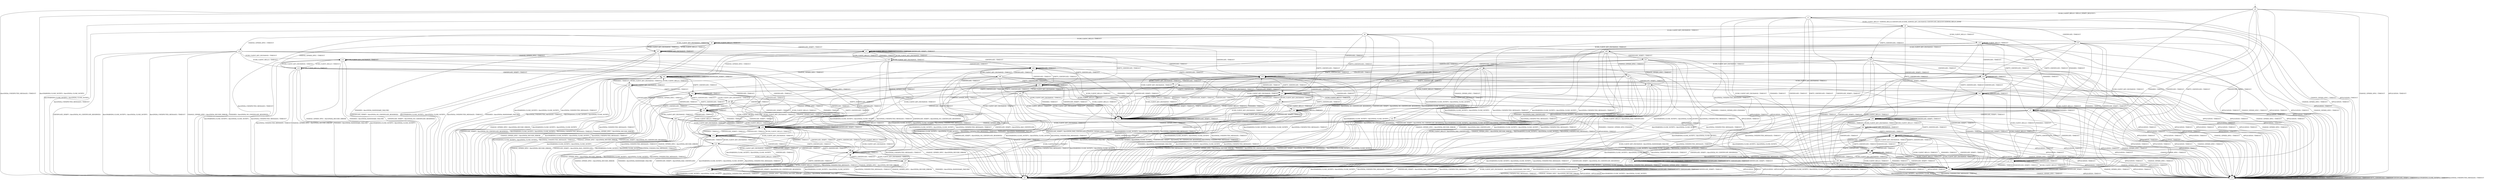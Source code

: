 digraph h5 {
s0 [label="s0"];
s1 [label="s1"];
s2 [label="s2"];
s3 [label="s3"];
s4 [label="s4"];
s5 [label="s5"];
s6 [label="s6"];
s7 [label="s7"];
s18 [label="s18"];
s19 [label="s19"];
s20 [label="s20"];
s36 [label="s36"];
s8 [label="s8"];
s9 [label="s9"];
s10 [label="s10"];
s11 [label="s11"];
s16 [label="s16"];
s25 [label="s25"];
s26 [label="s26"];
s27 [label="s27"];
s37 [label="s37"];
s41 [label="s41"];
s44 [label="s44"];
s45 [label="s45"];
s53 [label="s53"];
s12 [label="s12"];
s13 [label="s13"];
s14 [label="s14"];
s17 [label="s17"];
s21 [label="s21"];
s30 [label="s30"];
s31 [label="s31"];
s32 [label="s32"];
s38 [label="s38"];
s40 [label="s40"];
s46 [label="s46"];
s50 [label="s50"];
s56 [label="s56"];
s15 [label="s15"];
s22 [label="s22"];
s24 [label="s24"];
s28 [label="s28"];
s33 [label="s33"];
s34 [label="s34"];
s39 [label="s39"];
s42 [label="s42"];
s47 [label="s47"];
s51 [label="s51"];
s23 [label="s23"];
s29 [label="s29"];
s35 [label="s35"];
s43 [label="s43"];
s48 [label="s48"];
s52 [label="s52"];
s54 [label="s54"];
s49 [label="s49"];
s55 [label="s55"];
s0 -> s1 [label="ECDH_CLIENT_HELLO / HELLO_VERIFY_REQUEST+"];
s0 -> s2 [label="ECDH_CLIENT_KEY_EXCHANGE / TIMEOUT"];
s0 -> s3 [label="CHANGE_CIPHER_SPEC / TIMEOUT"];
s0 -> s2 [label="FINISHED / TIMEOUT"];
s0 -> s3 [label="APPLICATION / TIMEOUT"];
s0 -> s2 [label="CERTIFICATE / TIMEOUT"];
s0 -> s2 [label="EMPTY_CERTIFICATE / TIMEOUT"];
s0 -> s2 [label="CERTIFICATE_VERIFY / TIMEOUT"];
s0 -> s4 [label="Alert(WARNING,CLOSE_NOTIFY) / Alert(FATAL,CLOSE_NOTIFY)"];
s0 -> s4 [label="Alert(FATAL,UNEXPECTED_MESSAGE) / TIMEOUT"];
s1 -> s5 [label="ECDH_CLIENT_HELLO / SERVER_HELLO,CERTIFICATE,ECDHE_SERVER_KEY_EXCHANGE,CERTIFICATE_REQUEST,SERVER_HELLO_DONE"];
s1 -> s2 [label="ECDH_CLIENT_KEY_EXCHANGE / TIMEOUT"];
s1 -> s3 [label="CHANGE_CIPHER_SPEC / TIMEOUT"];
s1 -> s2 [label="FINISHED / TIMEOUT"];
s1 -> s3 [label="APPLICATION / TIMEOUT"];
s1 -> s2 [label="CERTIFICATE / TIMEOUT"];
s1 -> s2 [label="EMPTY_CERTIFICATE / TIMEOUT"];
s1 -> s2 [label="CERTIFICATE_VERIFY / TIMEOUT"];
s1 -> s4 [label="Alert(WARNING,CLOSE_NOTIFY) / Alert(FATAL,CLOSE_NOTIFY)"];
s1 -> s4 [label="Alert(FATAL,UNEXPECTED_MESSAGE) / TIMEOUT"];
s2 -> s2 [label="ECDH_CLIENT_HELLO / TIMEOUT"];
s2 -> s2 [label="ECDH_CLIENT_KEY_EXCHANGE / TIMEOUT"];
s2 -> s3 [label="CHANGE_CIPHER_SPEC / TIMEOUT"];
s2 -> s2 [label="FINISHED / TIMEOUT"];
s2 -> s3 [label="APPLICATION / TIMEOUT"];
s2 -> s2 [label="CERTIFICATE / TIMEOUT"];
s2 -> s2 [label="EMPTY_CERTIFICATE / TIMEOUT"];
s2 -> s2 [label="CERTIFICATE_VERIFY / TIMEOUT"];
s2 -> s4 [label="Alert(WARNING,CLOSE_NOTIFY) / Alert(FATAL,CLOSE_NOTIFY)"];
s2 -> s4 [label="Alert(FATAL,UNEXPECTED_MESSAGE) / TIMEOUT"];
s3 -> s3 [label="ECDH_CLIENT_HELLO / TIMEOUT"];
s3 -> s3 [label="ECDH_CLIENT_KEY_EXCHANGE / TIMEOUT"];
s3 -> s3 [label="CHANGE_CIPHER_SPEC / TIMEOUT"];
s3 -> s3 [label="FINISHED / TIMEOUT"];
s3 -> s3 [label="APPLICATION / TIMEOUT"];
s3 -> s3 [label="CERTIFICATE / TIMEOUT"];
s3 -> s3 [label="EMPTY_CERTIFICATE / TIMEOUT"];
s3 -> s3 [label="CERTIFICATE_VERIFY / TIMEOUT"];
s3 -> s3 [label="Alert(WARNING,CLOSE_NOTIFY) / TIMEOUT"];
s3 -> s3 [label="Alert(FATAL,UNEXPECTED_MESSAGE) / TIMEOUT"];
s4 -> s4 [label="ECDH_CLIENT_HELLO / SOCKET_CLOSED"];
s4 -> s4 [label="ECDH_CLIENT_KEY_EXCHANGE / SOCKET_CLOSED"];
s4 -> s4 [label="CHANGE_CIPHER_SPEC / SOCKET_CLOSED"];
s4 -> s4 [label="FINISHED / SOCKET_CLOSED"];
s4 -> s4 [label="APPLICATION / SOCKET_CLOSED"];
s4 -> s4 [label="CERTIFICATE / SOCKET_CLOSED"];
s4 -> s4 [label="EMPTY_CERTIFICATE / SOCKET_CLOSED"];
s4 -> s4 [label="CERTIFICATE_VERIFY / SOCKET_CLOSED"];
s4 -> s4 [label="Alert(WARNING,CLOSE_NOTIFY) / SOCKET_CLOSED"];
s4 -> s4 [label="Alert(FATAL,UNEXPECTED_MESSAGE) / SOCKET_CLOSED"];
s5 -> s18 [label="ECDH_CLIENT_HELLO / TIMEOUT"];
s5 -> s6 [label="ECDH_CLIENT_KEY_EXCHANGE / TIMEOUT"];
s5 -> s3 [label="CHANGE_CIPHER_SPEC / TIMEOUT"];
s5 -> s7 [label="FINISHED / TIMEOUT"];
s5 -> s3 [label="APPLICATION / TIMEOUT"];
s5 -> s19 [label="CERTIFICATE / TIMEOUT"];
s5 -> s20 [label="EMPTY_CERTIFICATE / TIMEOUT"];
s5 -> s36 [label="CERTIFICATE_VERIFY / TIMEOUT"];
s5 -> s4 [label="Alert(WARNING,CLOSE_NOTIFY) / Alert(FATAL,CLOSE_NOTIFY)"];
s5 -> s4 [label="Alert(FATAL,UNEXPECTED_MESSAGE) / TIMEOUT"];
s6 -> s8 [label="ECDH_CLIENT_HELLO / TIMEOUT"];
s6 -> s9 [label="ECDH_CLIENT_KEY_EXCHANGE / TIMEOUT"];
s6 -> s10 [label="CHANGE_CIPHER_SPEC / TIMEOUT"];
s6 -> s4 [label="FINISHED / Alert(FATAL,NO_CERTIFICATE_RESERVED)"];
s6 -> s3 [label="APPLICATION / TIMEOUT"];
s6 -> s16 [label="CERTIFICATE / TIMEOUT"];
s6 -> s37 [label="EMPTY_CERTIFICATE / TIMEOUT"];
s6 -> s4 [label="CERTIFICATE_VERIFY / Alert(FATAL,NO_CERTIFICATE_RESERVED)"];
s6 -> s4 [label="Alert(WARNING,CLOSE_NOTIFY) / Alert(FATAL,CLOSE_NOTIFY)"];
s6 -> s4 [label="Alert(FATAL,UNEXPECTED_MESSAGE) / TIMEOUT"];
s7 -> s7 [label="ECDH_CLIENT_HELLO / TIMEOUT"];
s7 -> s4 [label="ECDH_CLIENT_KEY_EXCHANGE / Alert(FATAL,HANDSHAKE_FAILURE)"];
s7 -> s3 [label="CHANGE_CIPHER_SPEC / TIMEOUT"];
s7 -> s7 [label="FINISHED / TIMEOUT"];
s7 -> s3 [label="APPLICATION / TIMEOUT"];
s7 -> s11 [label="CERTIFICATE / TIMEOUT"];
s7 -> s11 [label="EMPTY_CERTIFICATE / TIMEOUT"];
s7 -> s36 [label="CERTIFICATE_VERIFY / TIMEOUT"];
s7 -> s4 [label="Alert(WARNING,CLOSE_NOTIFY) / Alert(FATAL,CLOSE_NOTIFY)"];
s7 -> s4 [label="Alert(FATAL,UNEXPECTED_MESSAGE) / TIMEOUT"];
s18 -> s18 [label="ECDH_CLIENT_HELLO / TIMEOUT"];
s18 -> s9 [label="ECDH_CLIENT_KEY_EXCHANGE / TIMEOUT"];
s18 -> s3 [label="CHANGE_CIPHER_SPEC / TIMEOUT"];
s18 -> s7 [label="FINISHED / TIMEOUT"];
s18 -> s3 [label="APPLICATION / TIMEOUT"];
s18 -> s25 [label="CERTIFICATE / TIMEOUT"];
s18 -> s41 [label="EMPTY_CERTIFICATE / TIMEOUT"];
s18 -> s36 [label="CERTIFICATE_VERIFY / TIMEOUT"];
s18 -> s4 [label="Alert(WARNING,CLOSE_NOTIFY) / Alert(FATAL,CLOSE_NOTIFY)"];
s18 -> s4 [label="Alert(FATAL,UNEXPECTED_MESSAGE) / TIMEOUT"];
s19 -> s2 [label="ECDH_CLIENT_HELLO / TIMEOUT"];
s19 -> s26 [label="ECDH_CLIENT_KEY_EXCHANGE / TIMEOUT"];
s19 -> s3 [label="CHANGE_CIPHER_SPEC / TIMEOUT"];
s19 -> s2 [label="FINISHED / TIMEOUT"];
s19 -> s3 [label="APPLICATION / TIMEOUT"];
s19 -> s25 [label="CERTIFICATE / TIMEOUT"];
s19 -> s41 [label="EMPTY_CERTIFICATE / TIMEOUT"];
s19 -> s2 [label="CERTIFICATE_VERIFY / TIMEOUT"];
s19 -> s4 [label="Alert(WARNING,CLOSE_NOTIFY) / Alert(FATAL,CLOSE_NOTIFY)"];
s19 -> s4 [label="Alert(FATAL,UNEXPECTED_MESSAGE) / TIMEOUT"];
s20 -> s2 [label="ECDH_CLIENT_HELLO / TIMEOUT"];
s20 -> s27 [label="ECDH_CLIENT_KEY_EXCHANGE / TIMEOUT"];
s20 -> s3 [label="CHANGE_CIPHER_SPEC / TIMEOUT"];
s20 -> s2 [label="FINISHED / TIMEOUT"];
s20 -> s3 [label="APPLICATION / TIMEOUT"];
s20 -> s25 [label="CERTIFICATE / TIMEOUT"];
s20 -> s41 [label="EMPTY_CERTIFICATE / TIMEOUT"];
s20 -> s2 [label="CERTIFICATE_VERIFY / TIMEOUT"];
s20 -> s4 [label="Alert(WARNING,CLOSE_NOTIFY) / Alert(FATAL,CLOSE_NOTIFY)"];
s20 -> s4 [label="Alert(FATAL,UNEXPECTED_MESSAGE) / TIMEOUT"];
s36 -> s36 [label="ECDH_CLIENT_HELLO / TIMEOUT"];
s36 -> s44 [label="ECDH_CLIENT_KEY_EXCHANGE / TIMEOUT"];
s36 -> s3 [label="CHANGE_CIPHER_SPEC / TIMEOUT"];
s36 -> s36 [label="FINISHED / TIMEOUT"];
s36 -> s3 [label="APPLICATION / TIMEOUT"];
s36 -> s45 [label="CERTIFICATE / TIMEOUT"];
s36 -> s53 [label="EMPTY_CERTIFICATE / TIMEOUT"];
s36 -> s36 [label="CERTIFICATE_VERIFY / TIMEOUT"];
s36 -> s4 [label="Alert(WARNING,CLOSE_NOTIFY) / Alert(FATAL,CLOSE_NOTIFY)"];
s36 -> s4 [label="Alert(FATAL,UNEXPECTED_MESSAGE) / TIMEOUT"];
s8 -> s8 [label="ECDH_CLIENT_HELLO / TIMEOUT"];
s8 -> s9 [label="ECDH_CLIENT_KEY_EXCHANGE / TIMEOUT"];
s8 -> s12 [label="CHANGE_CIPHER_SPEC / TIMEOUT"];
s8 -> s4 [label="FINISHED / Alert(FATAL,HANDSHAKE_FAILURE)"];
s8 -> s3 [label="APPLICATION / TIMEOUT"];
s8 -> s16 [label="CERTIFICATE / TIMEOUT"];
s8 -> s37 [label="EMPTY_CERTIFICATE / TIMEOUT"];
s8 -> s21 [label="CERTIFICATE_VERIFY / TIMEOUT"];
s8 -> s4 [label="Alert(WARNING,CLOSE_NOTIFY) / Alert(FATAL,CLOSE_NOTIFY)"];
s8 -> s4 [label="Alert(FATAL,UNEXPECTED_MESSAGE) / TIMEOUT"];
s9 -> s8 [label="ECDH_CLIENT_HELLO / TIMEOUT"];
s9 -> s9 [label="ECDH_CLIENT_KEY_EXCHANGE / TIMEOUT"];
s9 -> s13 [label="CHANGE_CIPHER_SPEC / TIMEOUT"];
s9 -> s4 [label="FINISHED / Alert(FATAL,HANDSHAKE_FAILURE)"];
s9 -> s3 [label="APPLICATION / TIMEOUT"];
s9 -> s16 [label="CERTIFICATE / TIMEOUT"];
s9 -> s37 [label="EMPTY_CERTIFICATE / TIMEOUT"];
s9 -> s4 [label="CERTIFICATE_VERIFY / Alert(FATAL,NO_CERTIFICATE_RESERVED)"];
s9 -> s4 [label="Alert(WARNING,CLOSE_NOTIFY) / Alert(FATAL,CLOSE_NOTIFY)"];
s9 -> s4 [label="Alert(FATAL,UNEXPECTED_MESSAGE) / TIMEOUT"];
s10 -> s12 [label="ECDH_CLIENT_HELLO / TIMEOUT"];
s10 -> s13 [label="ECDH_CLIENT_KEY_EXCHANGE / TIMEOUT"];
s10 -> s4 [label="CHANGE_CIPHER_SPEC / Alert(FATAL,DECODE_ERROR)"];
s10 -> s4 [label="FINISHED / Alert(FATAL,NO_CERTIFICATE_RESERVED)"];
s10 -> s3 [label="APPLICATION / TIMEOUT"];
s10 -> s14 [label="CERTIFICATE / TIMEOUT"];
s10 -> s38 [label="EMPTY_CERTIFICATE / TIMEOUT"];
s10 -> s4 [label="CERTIFICATE_VERIFY / Alert(FATAL,NO_CERTIFICATE_RESERVED)"];
s10 -> s4 [label="Alert(WARNING,CLOSE_NOTIFY) / Alert(FATAL,CLOSE_NOTIFY)"];
s10 -> s4 [label="Alert(FATAL,UNEXPECTED_MESSAGE) / TIMEOUT"];
s11 -> s2 [label="ECDH_CLIENT_HELLO / TIMEOUT"];
s11 -> s4 [label="ECDH_CLIENT_KEY_EXCHANGE / Alert(FATAL,HANDSHAKE_FAILURE)"];
s11 -> s3 [label="CHANGE_CIPHER_SPEC / TIMEOUT"];
s11 -> s2 [label="FINISHED / TIMEOUT"];
s11 -> s3 [label="APPLICATION / TIMEOUT"];
s11 -> s11 [label="CERTIFICATE / TIMEOUT"];
s11 -> s11 [label="EMPTY_CERTIFICATE / TIMEOUT"];
s11 -> s2 [label="CERTIFICATE_VERIFY / TIMEOUT"];
s11 -> s4 [label="Alert(WARNING,CLOSE_NOTIFY) / Alert(FATAL,CLOSE_NOTIFY)"];
s11 -> s4 [label="Alert(FATAL,UNEXPECTED_MESSAGE) / TIMEOUT"];
s16 -> s40 [label="ECDH_CLIENT_HELLO / TIMEOUT"];
s16 -> s17 [label="ECDH_CLIENT_KEY_EXCHANGE / TIMEOUT"];
s16 -> s14 [label="CHANGE_CIPHER_SPEC / TIMEOUT"];
s16 -> s40 [label="FINISHED / TIMEOUT"];
s16 -> s3 [label="APPLICATION / TIMEOUT"];
s16 -> s16 [label="CERTIFICATE / TIMEOUT"];
s16 -> s37 [label="EMPTY_CERTIFICATE / TIMEOUT"];
s16 -> s40 [label="CERTIFICATE_VERIFY / TIMEOUT"];
s16 -> s4 [label="Alert(WARNING,CLOSE_NOTIFY) / Alert(FATAL,CLOSE_NOTIFY)"];
s16 -> s4 [label="Alert(FATAL,UNEXPECTED_MESSAGE) / TIMEOUT"];
s25 -> s2 [label="ECDH_CLIENT_HELLO / TIMEOUT"];
s25 -> s17 [label="ECDH_CLIENT_KEY_EXCHANGE / TIMEOUT"];
s25 -> s3 [label="CHANGE_CIPHER_SPEC / TIMEOUT"];
s25 -> s2 [label="FINISHED / TIMEOUT"];
s25 -> s3 [label="APPLICATION / TIMEOUT"];
s25 -> s25 [label="CERTIFICATE / TIMEOUT"];
s25 -> s41 [label="EMPTY_CERTIFICATE / TIMEOUT"];
s25 -> s2 [label="CERTIFICATE_VERIFY / TIMEOUT"];
s25 -> s4 [label="Alert(WARNING,CLOSE_NOTIFY) / Alert(FATAL,CLOSE_NOTIFY)"];
s25 -> s4 [label="Alert(FATAL,UNEXPECTED_MESSAGE) / TIMEOUT"];
s26 -> s24 [label="ECDH_CLIENT_HELLO / TIMEOUT"];
s26 -> s40 [label="ECDH_CLIENT_KEY_EXCHANGE / TIMEOUT"];
s26 -> s30 [label="CHANGE_CIPHER_SPEC / TIMEOUT"];
s26 -> s4 [label="FINISHED / Alert(FATAL,BAD_CERTIFICATE)"];
s26 -> s3 [label="APPLICATION / TIMEOUT"];
s26 -> s16 [label="CERTIFICATE / TIMEOUT"];
s26 -> s37 [label="EMPTY_CERTIFICATE / TIMEOUT"];
s26 -> s31 [label="CERTIFICATE_VERIFY / TIMEOUT"];
s26 -> s4 [label="Alert(WARNING,CLOSE_NOTIFY) / Alert(FATAL,CLOSE_NOTIFY)"];
s26 -> s4 [label="Alert(FATAL,UNEXPECTED_MESSAGE) / TIMEOUT"];
s27 -> s24 [label="ECDH_CLIENT_HELLO / TIMEOUT"];
s27 -> s40 [label="ECDH_CLIENT_KEY_EXCHANGE / TIMEOUT"];
s27 -> s32 [label="CHANGE_CIPHER_SPEC / TIMEOUT"];
s27 -> s4 [label="FINISHED / Alert(FATAL,NO_CERTIFICATE_RESERVED)"];
s27 -> s3 [label="APPLICATION / TIMEOUT"];
s27 -> s16 [label="CERTIFICATE / TIMEOUT"];
s27 -> s37 [label="EMPTY_CERTIFICATE / TIMEOUT"];
s27 -> s4 [label="CERTIFICATE_VERIFY / Alert(FATAL,NO_CERTIFICATE_RESERVED)"];
s27 -> s4 [label="Alert(WARNING,CLOSE_NOTIFY) / Alert(FATAL,CLOSE_NOTIFY)"];
s27 -> s4 [label="Alert(FATAL,UNEXPECTED_MESSAGE) / TIMEOUT"];
s37 -> s40 [label="ECDH_CLIENT_HELLO / TIMEOUT"];
s37 -> s46 [label="ECDH_CLIENT_KEY_EXCHANGE / TIMEOUT"];
s37 -> s38 [label="CHANGE_CIPHER_SPEC / TIMEOUT"];
s37 -> s40 [label="FINISHED / TIMEOUT"];
s37 -> s3 [label="APPLICATION / TIMEOUT"];
s37 -> s16 [label="CERTIFICATE / TIMEOUT"];
s37 -> s37 [label="EMPTY_CERTIFICATE / TIMEOUT"];
s37 -> s40 [label="CERTIFICATE_VERIFY / TIMEOUT"];
s37 -> s4 [label="Alert(WARNING,CLOSE_NOTIFY) / Alert(FATAL,CLOSE_NOTIFY)"];
s37 -> s4 [label="Alert(FATAL,UNEXPECTED_MESSAGE) / TIMEOUT"];
s41 -> s2 [label="ECDH_CLIENT_HELLO / TIMEOUT"];
s41 -> s46 [label="ECDH_CLIENT_KEY_EXCHANGE / TIMEOUT"];
s41 -> s3 [label="CHANGE_CIPHER_SPEC / TIMEOUT"];
s41 -> s2 [label="FINISHED / TIMEOUT"];
s41 -> s3 [label="APPLICATION / TIMEOUT"];
s41 -> s25 [label="CERTIFICATE / TIMEOUT"];
s41 -> s41 [label="EMPTY_CERTIFICATE / TIMEOUT"];
s41 -> s2 [label="CERTIFICATE_VERIFY / TIMEOUT"];
s41 -> s4 [label="Alert(WARNING,CLOSE_NOTIFY) / Alert(FATAL,CLOSE_NOTIFY)"];
s41 -> s4 [label="Alert(FATAL,UNEXPECTED_MESSAGE) / TIMEOUT"];
s44 -> s36 [label="ECDH_CLIENT_HELLO / TIMEOUT"];
s44 -> s44 [label="ECDH_CLIENT_KEY_EXCHANGE / TIMEOUT"];
s44 -> s3 [label="CHANGE_CIPHER_SPEC / TIMEOUT"];
s44 -> s36 [label="FINISHED / TIMEOUT"];
s44 -> s3 [label="APPLICATION / TIMEOUT"];
s44 -> s45 [label="CERTIFICATE / TIMEOUT"];
s44 -> s53 [label="EMPTY_CERTIFICATE / TIMEOUT"];
s44 -> s4 [label="CERTIFICATE_VERIFY / Alert(FATAL,NO_CERTIFICATE_RESERVED)"];
s44 -> s4 [label="Alert(WARNING,CLOSE_NOTIFY) / Alert(FATAL,CLOSE_NOTIFY)"];
s44 -> s4 [label="Alert(FATAL,UNEXPECTED_MESSAGE) / TIMEOUT"];
s45 -> s2 [label="ECDH_CLIENT_HELLO / TIMEOUT"];
s45 -> s50 [label="ECDH_CLIENT_KEY_EXCHANGE / TIMEOUT"];
s45 -> s3 [label="CHANGE_CIPHER_SPEC / TIMEOUT"];
s45 -> s2 [label="FINISHED / TIMEOUT"];
s45 -> s3 [label="APPLICATION / TIMEOUT"];
s45 -> s45 [label="CERTIFICATE / TIMEOUT"];
s45 -> s53 [label="EMPTY_CERTIFICATE / TIMEOUT"];
s45 -> s2 [label="CERTIFICATE_VERIFY / TIMEOUT"];
s45 -> s4 [label="Alert(WARNING,CLOSE_NOTIFY) / Alert(FATAL,CLOSE_NOTIFY)"];
s45 -> s4 [label="Alert(FATAL,UNEXPECTED_MESSAGE) / TIMEOUT"];
s53 -> s2 [label="ECDH_CLIENT_HELLO / TIMEOUT"];
s53 -> s56 [label="ECDH_CLIENT_KEY_EXCHANGE / TIMEOUT"];
s53 -> s3 [label="CHANGE_CIPHER_SPEC / TIMEOUT"];
s53 -> s2 [label="FINISHED / TIMEOUT"];
s53 -> s3 [label="APPLICATION / TIMEOUT"];
s53 -> s45 [label="CERTIFICATE / TIMEOUT"];
s53 -> s53 [label="EMPTY_CERTIFICATE / TIMEOUT"];
s53 -> s2 [label="CERTIFICATE_VERIFY / TIMEOUT"];
s53 -> s4 [label="Alert(WARNING,CLOSE_NOTIFY) / Alert(FATAL,CLOSE_NOTIFY)"];
s53 -> s4 [label="Alert(FATAL,UNEXPECTED_MESSAGE) / TIMEOUT"];
s12 -> s12 [label="ECDH_CLIENT_HELLO / TIMEOUT"];
s12 -> s13 [label="ECDH_CLIENT_KEY_EXCHANGE / TIMEOUT"];
s12 -> s4 [label="CHANGE_CIPHER_SPEC / Alert(FATAL,DECODE_ERROR)"];
s12 -> s4 [label="FINISHED / Alert(FATAL,HANDSHAKE_FAILURE)"];
s12 -> s3 [label="APPLICATION / TIMEOUT"];
s12 -> s14 [label="CERTIFICATE / TIMEOUT"];
s12 -> s38 [label="EMPTY_CERTIFICATE / TIMEOUT"];
s12 -> s22 [label="CERTIFICATE_VERIFY / TIMEOUT"];
s12 -> s4 [label="Alert(WARNING,CLOSE_NOTIFY) / Alert(FATAL,CLOSE_NOTIFY)"];
s12 -> s4 [label="Alert(FATAL,UNEXPECTED_MESSAGE) / TIMEOUT"];
s13 -> s12 [label="ECDH_CLIENT_HELLO / TIMEOUT"];
s13 -> s13 [label="ECDH_CLIENT_KEY_EXCHANGE / TIMEOUT"];
s13 -> s4 [label="CHANGE_CIPHER_SPEC / Alert(FATAL,DECODE_ERROR)"];
s13 -> s4 [label="FINISHED / Alert(FATAL,HANDSHAKE_FAILURE)"];
s13 -> s3 [label="APPLICATION / TIMEOUT"];
s13 -> s14 [label="CERTIFICATE / TIMEOUT"];
s13 -> s38 [label="EMPTY_CERTIFICATE / TIMEOUT"];
s13 -> s4 [label="CERTIFICATE_VERIFY / Alert(FATAL,NO_CERTIFICATE_RESERVED)"];
s13 -> s4 [label="Alert(WARNING,CLOSE_NOTIFY) / Alert(FATAL,CLOSE_NOTIFY)"];
s13 -> s4 [label="Alert(FATAL,UNEXPECTED_MESSAGE) / TIMEOUT"];
s14 -> s39 [label="ECDH_CLIENT_HELLO / TIMEOUT"];
s14 -> s15 [label="ECDH_CLIENT_KEY_EXCHANGE / TIMEOUT"];
s14 -> s4 [label="CHANGE_CIPHER_SPEC / Alert(FATAL,DECODE_ERROR)"];
s14 -> s39 [label="FINISHED / TIMEOUT"];
s14 -> s3 [label="APPLICATION / TIMEOUT"];
s14 -> s14 [label="CERTIFICATE / TIMEOUT"];
s14 -> s38 [label="EMPTY_CERTIFICATE / TIMEOUT"];
s14 -> s39 [label="CERTIFICATE_VERIFY / TIMEOUT"];
s14 -> s4 [label="Alert(WARNING,CLOSE_NOTIFY) / Alert(FATAL,CLOSE_NOTIFY)"];
s14 -> s4 [label="Alert(FATAL,UNEXPECTED_MESSAGE) / TIMEOUT"];
s17 -> s24 [label="ECDH_CLIENT_HELLO / TIMEOUT"];
s17 -> s40 [label="ECDH_CLIENT_KEY_EXCHANGE / TIMEOUT"];
s17 -> s15 [label="CHANGE_CIPHER_SPEC / TIMEOUT"];
s17 -> s4 [label="FINISHED / Alert(FATAL,HANDSHAKE_FAILURE)"];
s17 -> s3 [label="APPLICATION / TIMEOUT"];
s17 -> s16 [label="CERTIFICATE / TIMEOUT"];
s17 -> s37 [label="EMPTY_CERTIFICATE / TIMEOUT"];
s17 -> s4 [label="CERTIFICATE_VERIFY / Alert(FATAL,BAD_CERTIFICATE)"];
s17 -> s4 [label="Alert(WARNING,CLOSE_NOTIFY) / Alert(FATAL,CLOSE_NOTIFY)"];
s17 -> s4 [label="Alert(FATAL,UNEXPECTED_MESSAGE) / TIMEOUT"];
s21 -> s21 [label="ECDH_CLIENT_HELLO / TIMEOUT"];
s21 -> s28 [label="ECDH_CLIENT_KEY_EXCHANGE / TIMEOUT"];
s21 -> s22 [label="CHANGE_CIPHER_SPEC / TIMEOUT"];
s21 -> s21 [label="FINISHED / TIMEOUT"];
s21 -> s3 [label="APPLICATION / TIMEOUT"];
s21 -> s42 [label="CERTIFICATE / TIMEOUT"];
s21 -> s51 [label="EMPTY_CERTIFICATE / TIMEOUT"];
s21 -> s21 [label="CERTIFICATE_VERIFY / TIMEOUT"];
s21 -> s4 [label="Alert(WARNING,CLOSE_NOTIFY) / Alert(FATAL,CLOSE_NOTIFY)"];
s21 -> s4 [label="Alert(FATAL,UNEXPECTED_MESSAGE) / TIMEOUT"];
s30 -> s23 [label="ECDH_CLIENT_HELLO / TIMEOUT"];
s30 -> s39 [label="ECDH_CLIENT_KEY_EXCHANGE / TIMEOUT"];
s30 -> s4 [label="CHANGE_CIPHER_SPEC / Alert(FATAL,DECODE_ERROR)"];
s30 -> s4 [label="FINISHED / Alert(FATAL,BAD_CERTIFICATE)"];
s30 -> s3 [label="APPLICATION / TIMEOUT"];
s30 -> s14 [label="CERTIFICATE / TIMEOUT"];
s30 -> s38 [label="EMPTY_CERTIFICATE / TIMEOUT"];
s30 -> s33 [label="CERTIFICATE_VERIFY / TIMEOUT"];
s30 -> s4 [label="Alert(WARNING,CLOSE_NOTIFY) / Alert(FATAL,CLOSE_NOTIFY)"];
s30 -> s4 [label="Alert(FATAL,UNEXPECTED_MESSAGE) / TIMEOUT"];
s31 -> s4 [label="ECDH_CLIENT_HELLO / Alert(FATAL,BAD_CERTIFICATE)"];
s31 -> s40 [label="ECDH_CLIENT_KEY_EXCHANGE / TIMEOUT"];
s31 -> s33 [label="CHANGE_CIPHER_SPEC / TIMEOUT"];
s31 -> s34 [label="FINISHED / CHANGE_CIPHER_SPEC,FINISHED"];
s31 -> s3 [label="APPLICATION / TIMEOUT"];
s31 -> s42 [label="CERTIFICATE / TIMEOUT"];
s31 -> s51 [label="EMPTY_CERTIFICATE / TIMEOUT"];
s31 -> s40 [label="CERTIFICATE_VERIFY / TIMEOUT"];
s31 -> s4 [label="Alert(WARNING,CLOSE_NOTIFY) / Alert(FATAL,CLOSE_NOTIFY)"];
s31 -> s4 [label="Alert(FATAL,UNEXPECTED_MESSAGE) / TIMEOUT"];
s32 -> s23 [label="ECDH_CLIENT_HELLO / TIMEOUT"];
s32 -> s39 [label="ECDH_CLIENT_KEY_EXCHANGE / TIMEOUT"];
s32 -> s4 [label="CHANGE_CIPHER_SPEC / Alert(FATAL,DECODE_ERROR)"];
s32 -> s4 [label="FINISHED / Alert(FATAL,NO_CERTIFICATE_RESERVED)"];
s32 -> s3 [label="APPLICATION / TIMEOUT"];
s32 -> s14 [label="CERTIFICATE / TIMEOUT"];
s32 -> s38 [label="EMPTY_CERTIFICATE / TIMEOUT"];
s32 -> s4 [label="CERTIFICATE_VERIFY / Alert(FATAL,NO_CERTIFICATE_RESERVED)"];
s32 -> s4 [label="Alert(WARNING,CLOSE_NOTIFY) / Alert(FATAL,CLOSE_NOTIFY)"];
s32 -> s4 [label="Alert(FATAL,UNEXPECTED_MESSAGE) / TIMEOUT"];
s38 -> s39 [label="ECDH_CLIENT_HELLO / TIMEOUT"];
s38 -> s47 [label="ECDH_CLIENT_KEY_EXCHANGE / TIMEOUT"];
s38 -> s4 [label="CHANGE_CIPHER_SPEC / Alert(FATAL,DECODE_ERROR)"];
s38 -> s39 [label="FINISHED / TIMEOUT"];
s38 -> s3 [label="APPLICATION / TIMEOUT"];
s38 -> s14 [label="CERTIFICATE / TIMEOUT"];
s38 -> s38 [label="EMPTY_CERTIFICATE / TIMEOUT"];
s38 -> s39 [label="CERTIFICATE_VERIFY / TIMEOUT"];
s38 -> s4 [label="Alert(WARNING,CLOSE_NOTIFY) / Alert(FATAL,CLOSE_NOTIFY)"];
s38 -> s4 [label="Alert(FATAL,UNEXPECTED_MESSAGE) / TIMEOUT"];
s40 -> s40 [label="ECDH_CLIENT_HELLO / TIMEOUT"];
s40 -> s40 [label="ECDH_CLIENT_KEY_EXCHANGE / TIMEOUT"];
s40 -> s39 [label="CHANGE_CIPHER_SPEC / TIMEOUT"];
s40 -> s40 [label="FINISHED / TIMEOUT"];
s40 -> s3 [label="APPLICATION / TIMEOUT"];
s40 -> s16 [label="CERTIFICATE / TIMEOUT"];
s40 -> s37 [label="EMPTY_CERTIFICATE / TIMEOUT"];
s40 -> s40 [label="CERTIFICATE_VERIFY / TIMEOUT"];
s40 -> s4 [label="Alert(WARNING,CLOSE_NOTIFY) / Alert(FATAL,CLOSE_NOTIFY)"];
s40 -> s4 [label="Alert(FATAL,UNEXPECTED_MESSAGE) / TIMEOUT"];
s46 -> s24 [label="ECDH_CLIENT_HELLO / TIMEOUT"];
s46 -> s40 [label="ECDH_CLIENT_KEY_EXCHANGE / TIMEOUT"];
s46 -> s47 [label="CHANGE_CIPHER_SPEC / TIMEOUT"];
s46 -> s4 [label="FINISHED / Alert(FATAL,HANDSHAKE_FAILURE)"];
s46 -> s3 [label="APPLICATION / TIMEOUT"];
s46 -> s16 [label="CERTIFICATE / TIMEOUT"];
s46 -> s37 [label="EMPTY_CERTIFICATE / TIMEOUT"];
s46 -> s4 [label="CERTIFICATE_VERIFY / Alert(FATAL,NO_CERTIFICATE_RESERVED)"];
s46 -> s4 [label="Alert(WARNING,CLOSE_NOTIFY) / Alert(FATAL,CLOSE_NOTIFY)"];
s46 -> s4 [label="Alert(FATAL,UNEXPECTED_MESSAGE) / TIMEOUT"];
s50 -> s2 [label="ECDH_CLIENT_HELLO / TIMEOUT"];
s50 -> s2 [label="ECDH_CLIENT_KEY_EXCHANGE / TIMEOUT"];
s50 -> s3 [label="CHANGE_CIPHER_SPEC / TIMEOUT"];
s50 -> s2 [label="FINISHED / TIMEOUT"];
s50 -> s3 [label="APPLICATION / TIMEOUT"];
s50 -> s45 [label="CERTIFICATE / TIMEOUT"];
s50 -> s53 [label="EMPTY_CERTIFICATE / TIMEOUT"];
s50 -> s4 [label="CERTIFICATE_VERIFY / Alert(FATAL,BAD_CERTIFICATE)"];
s50 -> s4 [label="Alert(WARNING,CLOSE_NOTIFY) / Alert(FATAL,CLOSE_NOTIFY)"];
s50 -> s4 [label="Alert(FATAL,UNEXPECTED_MESSAGE) / TIMEOUT"];
s56 -> s2 [label="ECDH_CLIENT_HELLO / TIMEOUT"];
s56 -> s2 [label="ECDH_CLIENT_KEY_EXCHANGE / TIMEOUT"];
s56 -> s3 [label="CHANGE_CIPHER_SPEC / TIMEOUT"];
s56 -> s2 [label="FINISHED / TIMEOUT"];
s56 -> s3 [label="APPLICATION / TIMEOUT"];
s56 -> s45 [label="CERTIFICATE / TIMEOUT"];
s56 -> s53 [label="EMPTY_CERTIFICATE / TIMEOUT"];
s56 -> s4 [label="CERTIFICATE_VERIFY / Alert(FATAL,NO_CERTIFICATE_RESERVED)"];
s56 -> s4 [label="Alert(WARNING,CLOSE_NOTIFY) / Alert(FATAL,CLOSE_NOTIFY)"];
s56 -> s4 [label="Alert(FATAL,UNEXPECTED_MESSAGE) / TIMEOUT"];
s15 -> s23 [label="ECDH_CLIENT_HELLO / TIMEOUT"];
s15 -> s39 [label="ECDH_CLIENT_KEY_EXCHANGE / TIMEOUT"];
s15 -> s4 [label="CHANGE_CIPHER_SPEC / Alert(FATAL,DECODE_ERROR)"];
s15 -> s4 [label="FINISHED / Alert(FATAL,HANDSHAKE_FAILURE)"];
s15 -> s3 [label="APPLICATION / TIMEOUT"];
s15 -> s14 [label="CERTIFICATE / TIMEOUT"];
s15 -> s38 [label="EMPTY_CERTIFICATE / TIMEOUT"];
s15 -> s4 [label="CERTIFICATE_VERIFY / Alert(FATAL,BAD_CERTIFICATE)"];
s15 -> s4 [label="Alert(WARNING,CLOSE_NOTIFY) / Alert(FATAL,CLOSE_NOTIFY)"];
s15 -> s4 [label="Alert(FATAL,UNEXPECTED_MESSAGE) / TIMEOUT"];
s22 -> s22 [label="ECDH_CLIENT_HELLO / TIMEOUT"];
s22 -> s29 [label="ECDH_CLIENT_KEY_EXCHANGE / TIMEOUT"];
s22 -> s4 [label="CHANGE_CIPHER_SPEC / Alert(FATAL,DECODE_ERROR)"];
s22 -> s22 [label="FINISHED / TIMEOUT"];
s22 -> s3 [label="APPLICATION / TIMEOUT"];
s22 -> s43 [label="CERTIFICATE / TIMEOUT"];
s22 -> s52 [label="EMPTY_CERTIFICATE / TIMEOUT"];
s22 -> s22 [label="CERTIFICATE_VERIFY / TIMEOUT"];
s22 -> s4 [label="Alert(WARNING,CLOSE_NOTIFY) / Alert(FATAL,CLOSE_NOTIFY)"];
s22 -> s4 [label="Alert(FATAL,UNEXPECTED_MESSAGE) / TIMEOUT"];
s24 -> s24 [label="ECDH_CLIENT_HELLO / TIMEOUT"];
s24 -> s40 [label="ECDH_CLIENT_KEY_EXCHANGE / TIMEOUT"];
s24 -> s23 [label="CHANGE_CIPHER_SPEC / TIMEOUT"];
s24 -> s4 [label="FINISHED / Alert(FATAL,HANDSHAKE_FAILURE)"];
s24 -> s3 [label="APPLICATION / TIMEOUT"];
s24 -> s16 [label="CERTIFICATE / TIMEOUT"];
s24 -> s37 [label="EMPTY_CERTIFICATE / TIMEOUT"];
s24 -> s40 [label="CERTIFICATE_VERIFY / TIMEOUT"];
s24 -> s4 [label="Alert(WARNING,CLOSE_NOTIFY) / Alert(FATAL,CLOSE_NOTIFY)"];
s24 -> s4 [label="Alert(FATAL,UNEXPECTED_MESSAGE) / TIMEOUT"];
s28 -> s21 [label="ECDH_CLIENT_HELLO / TIMEOUT"];
s28 -> s28 [label="ECDH_CLIENT_KEY_EXCHANGE / TIMEOUT"];
s28 -> s29 [label="CHANGE_CIPHER_SPEC / TIMEOUT"];
s28 -> s21 [label="FINISHED / TIMEOUT"];
s28 -> s3 [label="APPLICATION / TIMEOUT"];
s28 -> s42 [label="CERTIFICATE / TIMEOUT"];
s28 -> s51 [label="EMPTY_CERTIFICATE / TIMEOUT"];
s28 -> s4 [label="CERTIFICATE_VERIFY / Alert(FATAL,NO_CERTIFICATE_RESERVED)"];
s28 -> s4 [label="Alert(WARNING,CLOSE_NOTIFY) / Alert(FATAL,CLOSE_NOTIFY)"];
s28 -> s4 [label="Alert(FATAL,UNEXPECTED_MESSAGE) / TIMEOUT"];
s33 -> s4 [label="ECDH_CLIENT_HELLO / Alert(FATAL,BAD_CERTIFICATE)"];
s33 -> s39 [label="ECDH_CLIENT_KEY_EXCHANGE / TIMEOUT"];
s33 -> s4 [label="CHANGE_CIPHER_SPEC / Alert(FATAL,DECODE_ERROR)"];
s33 -> s35 [label="FINISHED / CHANGE_CIPHER_SPEC,FINISHED"];
s33 -> s3 [label="APPLICATION / TIMEOUT"];
s33 -> s43 [label="CERTIFICATE / TIMEOUT"];
s33 -> s52 [label="EMPTY_CERTIFICATE / TIMEOUT"];
s33 -> s39 [label="CERTIFICATE_VERIFY / TIMEOUT"];
s33 -> s4 [label="Alert(WARNING,CLOSE_NOTIFY) / Alert(FATAL,CLOSE_NOTIFY)"];
s33 -> s4 [label="Alert(FATAL,UNEXPECTED_MESSAGE) / TIMEOUT"];
s34 -> s34 [label="ECDH_CLIENT_HELLO / TIMEOUT"];
s34 -> s34 [label="ECDH_CLIENT_KEY_EXCHANGE / TIMEOUT"];
s34 -> s35 [label="CHANGE_CIPHER_SPEC / TIMEOUT"];
s34 -> s34 [label="FINISHED / TIMEOUT"];
s34 -> s4 [label="APPLICATION / APPLICATION"];
s34 -> s34 [label="CERTIFICATE / TIMEOUT"];
s34 -> s34 [label="EMPTY_CERTIFICATE / TIMEOUT"];
s34 -> s34 [label="CERTIFICATE_VERIFY / TIMEOUT"];
s34 -> s4 [label="Alert(WARNING,CLOSE_NOTIFY) / Alert(FATAL,CLOSE_NOTIFY)"];
s34 -> s4 [label="Alert(FATAL,UNEXPECTED_MESSAGE) / TIMEOUT"];
s39 -> s39 [label="ECDH_CLIENT_HELLO / TIMEOUT"];
s39 -> s39 [label="ECDH_CLIENT_KEY_EXCHANGE / TIMEOUT"];
s39 -> s4 [label="CHANGE_CIPHER_SPEC / Alert(FATAL,DECODE_ERROR)"];
s39 -> s39 [label="FINISHED / TIMEOUT"];
s39 -> s3 [label="APPLICATION / TIMEOUT"];
s39 -> s14 [label="CERTIFICATE / TIMEOUT"];
s39 -> s38 [label="EMPTY_CERTIFICATE / TIMEOUT"];
s39 -> s39 [label="CERTIFICATE_VERIFY / TIMEOUT"];
s39 -> s4 [label="Alert(WARNING,CLOSE_NOTIFY) / Alert(FATAL,CLOSE_NOTIFY)"];
s39 -> s4 [label="Alert(FATAL,UNEXPECTED_MESSAGE) / TIMEOUT"];
s42 -> s40 [label="ECDH_CLIENT_HELLO / TIMEOUT"];
s42 -> s48 [label="ECDH_CLIENT_KEY_EXCHANGE / TIMEOUT"];
s42 -> s43 [label="CHANGE_CIPHER_SPEC / TIMEOUT"];
s42 -> s40 [label="FINISHED / TIMEOUT"];
s42 -> s3 [label="APPLICATION / TIMEOUT"];
s42 -> s42 [label="CERTIFICATE / TIMEOUT"];
s42 -> s51 [label="EMPTY_CERTIFICATE / TIMEOUT"];
s42 -> s40 [label="CERTIFICATE_VERIFY / TIMEOUT"];
s42 -> s4 [label="Alert(WARNING,CLOSE_NOTIFY) / Alert(FATAL,CLOSE_NOTIFY)"];
s42 -> s4 [label="Alert(FATAL,UNEXPECTED_MESSAGE) / TIMEOUT"];
s47 -> s23 [label="ECDH_CLIENT_HELLO / TIMEOUT"];
s47 -> s39 [label="ECDH_CLIENT_KEY_EXCHANGE / TIMEOUT"];
s47 -> s4 [label="CHANGE_CIPHER_SPEC / Alert(FATAL,DECODE_ERROR)"];
s47 -> s4 [label="FINISHED / Alert(FATAL,HANDSHAKE_FAILURE)"];
s47 -> s3 [label="APPLICATION / TIMEOUT"];
s47 -> s14 [label="CERTIFICATE / TIMEOUT"];
s47 -> s38 [label="EMPTY_CERTIFICATE / TIMEOUT"];
s47 -> s4 [label="CERTIFICATE_VERIFY / Alert(FATAL,NO_CERTIFICATE_RESERVED)"];
s47 -> s4 [label="Alert(WARNING,CLOSE_NOTIFY) / Alert(FATAL,CLOSE_NOTIFY)"];
s47 -> s4 [label="Alert(FATAL,UNEXPECTED_MESSAGE) / TIMEOUT"];
s51 -> s40 [label="ECDH_CLIENT_HELLO / TIMEOUT"];
s51 -> s54 [label="ECDH_CLIENT_KEY_EXCHANGE / TIMEOUT"];
s51 -> s52 [label="CHANGE_CIPHER_SPEC / TIMEOUT"];
s51 -> s40 [label="FINISHED / TIMEOUT"];
s51 -> s3 [label="APPLICATION / TIMEOUT"];
s51 -> s42 [label="CERTIFICATE / TIMEOUT"];
s51 -> s51 [label="EMPTY_CERTIFICATE / TIMEOUT"];
s51 -> s40 [label="CERTIFICATE_VERIFY / TIMEOUT"];
s51 -> s4 [label="Alert(WARNING,CLOSE_NOTIFY) / Alert(FATAL,CLOSE_NOTIFY)"];
s51 -> s4 [label="Alert(FATAL,UNEXPECTED_MESSAGE) / TIMEOUT"];
s23 -> s23 [label="ECDH_CLIENT_HELLO / TIMEOUT"];
s23 -> s39 [label="ECDH_CLIENT_KEY_EXCHANGE / TIMEOUT"];
s23 -> s4 [label="CHANGE_CIPHER_SPEC / Alert(FATAL,DECODE_ERROR)"];
s23 -> s4 [label="FINISHED / Alert(FATAL,HANDSHAKE_FAILURE)"];
s23 -> s3 [label="APPLICATION / TIMEOUT"];
s23 -> s14 [label="CERTIFICATE / TIMEOUT"];
s23 -> s38 [label="EMPTY_CERTIFICATE / TIMEOUT"];
s23 -> s39 [label="CERTIFICATE_VERIFY / TIMEOUT"];
s23 -> s4 [label="Alert(WARNING,CLOSE_NOTIFY) / Alert(FATAL,CLOSE_NOTIFY)"];
s23 -> s4 [label="Alert(FATAL,UNEXPECTED_MESSAGE) / TIMEOUT"];
s29 -> s22 [label="ECDH_CLIENT_HELLO / TIMEOUT"];
s29 -> s29 [label="ECDH_CLIENT_KEY_EXCHANGE / TIMEOUT"];
s29 -> s4 [label="CHANGE_CIPHER_SPEC / Alert(FATAL,DECODE_ERROR)"];
s29 -> s22 [label="FINISHED / TIMEOUT"];
s29 -> s3 [label="APPLICATION / TIMEOUT"];
s29 -> s43 [label="CERTIFICATE / TIMEOUT"];
s29 -> s52 [label="EMPTY_CERTIFICATE / TIMEOUT"];
s29 -> s4 [label="CERTIFICATE_VERIFY / Alert(FATAL,NO_CERTIFICATE_RESERVED)"];
s29 -> s4 [label="Alert(WARNING,CLOSE_NOTIFY) / Alert(FATAL,CLOSE_NOTIFY)"];
s29 -> s4 [label="Alert(FATAL,UNEXPECTED_MESSAGE) / TIMEOUT"];
s35 -> s35 [label="ECDH_CLIENT_HELLO / TIMEOUT"];
s35 -> s35 [label="ECDH_CLIENT_KEY_EXCHANGE / TIMEOUT"];
s35 -> s4 [label="CHANGE_CIPHER_SPEC / Alert(FATAL,DECODE_ERROR)"];
s35 -> s35 [label="FINISHED / TIMEOUT"];
s35 -> s4 [label="APPLICATION / APPLICATION"];
s35 -> s35 [label="CERTIFICATE / TIMEOUT"];
s35 -> s35 [label="EMPTY_CERTIFICATE / TIMEOUT"];
s35 -> s35 [label="CERTIFICATE_VERIFY / TIMEOUT"];
s35 -> s4 [label="Alert(WARNING,CLOSE_NOTIFY) / Alert(FATAL,CLOSE_NOTIFY)"];
s35 -> s4 [label="Alert(FATAL,UNEXPECTED_MESSAGE) / TIMEOUT"];
s43 -> s39 [label="ECDH_CLIENT_HELLO / TIMEOUT"];
s43 -> s49 [label="ECDH_CLIENT_KEY_EXCHANGE / TIMEOUT"];
s43 -> s4 [label="CHANGE_CIPHER_SPEC / Alert(FATAL,DECODE_ERROR)"];
s43 -> s39 [label="FINISHED / TIMEOUT"];
s43 -> s3 [label="APPLICATION / TIMEOUT"];
s43 -> s43 [label="CERTIFICATE / TIMEOUT"];
s43 -> s52 [label="EMPTY_CERTIFICATE / TIMEOUT"];
s43 -> s39 [label="CERTIFICATE_VERIFY / TIMEOUT"];
s43 -> s4 [label="Alert(WARNING,CLOSE_NOTIFY) / Alert(FATAL,CLOSE_NOTIFY)"];
s43 -> s4 [label="Alert(FATAL,UNEXPECTED_MESSAGE) / TIMEOUT"];
s48 -> s40 [label="ECDH_CLIENT_HELLO / TIMEOUT"];
s48 -> s40 [label="ECDH_CLIENT_KEY_EXCHANGE / TIMEOUT"];
s48 -> s49 [label="CHANGE_CIPHER_SPEC / TIMEOUT"];
s48 -> s40 [label="FINISHED / TIMEOUT"];
s48 -> s3 [label="APPLICATION / TIMEOUT"];
s48 -> s42 [label="CERTIFICATE / TIMEOUT"];
s48 -> s51 [label="EMPTY_CERTIFICATE / TIMEOUT"];
s48 -> s4 [label="CERTIFICATE_VERIFY / Alert(FATAL,BAD_CERTIFICATE)"];
s48 -> s4 [label="Alert(WARNING,CLOSE_NOTIFY) / Alert(FATAL,CLOSE_NOTIFY)"];
s48 -> s4 [label="Alert(FATAL,UNEXPECTED_MESSAGE) / TIMEOUT"];
s52 -> s39 [label="ECDH_CLIENT_HELLO / TIMEOUT"];
s52 -> s55 [label="ECDH_CLIENT_KEY_EXCHANGE / TIMEOUT"];
s52 -> s4 [label="CHANGE_CIPHER_SPEC / Alert(FATAL,DECODE_ERROR)"];
s52 -> s39 [label="FINISHED / TIMEOUT"];
s52 -> s3 [label="APPLICATION / TIMEOUT"];
s52 -> s43 [label="CERTIFICATE / TIMEOUT"];
s52 -> s52 [label="EMPTY_CERTIFICATE / TIMEOUT"];
s52 -> s39 [label="CERTIFICATE_VERIFY / TIMEOUT"];
s52 -> s4 [label="Alert(WARNING,CLOSE_NOTIFY) / Alert(FATAL,CLOSE_NOTIFY)"];
s52 -> s4 [label="Alert(FATAL,UNEXPECTED_MESSAGE) / TIMEOUT"];
s54 -> s40 [label="ECDH_CLIENT_HELLO / TIMEOUT"];
s54 -> s40 [label="ECDH_CLIENT_KEY_EXCHANGE / TIMEOUT"];
s54 -> s55 [label="CHANGE_CIPHER_SPEC / TIMEOUT"];
s54 -> s40 [label="FINISHED / TIMEOUT"];
s54 -> s3 [label="APPLICATION / TIMEOUT"];
s54 -> s42 [label="CERTIFICATE / TIMEOUT"];
s54 -> s51 [label="EMPTY_CERTIFICATE / TIMEOUT"];
s54 -> s4 [label="CERTIFICATE_VERIFY / Alert(FATAL,NO_CERTIFICATE_RESERVED)"];
s54 -> s4 [label="Alert(WARNING,CLOSE_NOTIFY) / Alert(FATAL,CLOSE_NOTIFY)"];
s54 -> s4 [label="Alert(FATAL,UNEXPECTED_MESSAGE) / TIMEOUT"];
s49 -> s39 [label="ECDH_CLIENT_HELLO / TIMEOUT"];
s49 -> s39 [label="ECDH_CLIENT_KEY_EXCHANGE / TIMEOUT"];
s49 -> s4 [label="CHANGE_CIPHER_SPEC / Alert(FATAL,DECODE_ERROR)"];
s49 -> s39 [label="FINISHED / TIMEOUT"];
s49 -> s3 [label="APPLICATION / TIMEOUT"];
s49 -> s43 [label="CERTIFICATE / TIMEOUT"];
s49 -> s52 [label="EMPTY_CERTIFICATE / TIMEOUT"];
s49 -> s4 [label="CERTIFICATE_VERIFY / Alert(FATAL,BAD_CERTIFICATE)"];
s49 -> s4 [label="Alert(WARNING,CLOSE_NOTIFY) / Alert(FATAL,CLOSE_NOTIFY)"];
s49 -> s4 [label="Alert(FATAL,UNEXPECTED_MESSAGE) / TIMEOUT"];
s55 -> s39 [label="ECDH_CLIENT_HELLO / TIMEOUT"];
s55 -> s39 [label="ECDH_CLIENT_KEY_EXCHANGE / TIMEOUT"];
s55 -> s4 [label="CHANGE_CIPHER_SPEC / Alert(FATAL,DECODE_ERROR)"];
s55 -> s39 [label="FINISHED / TIMEOUT"];
s55 -> s3 [label="APPLICATION / TIMEOUT"];
s55 -> s43 [label="CERTIFICATE / TIMEOUT"];
s55 -> s52 [label="EMPTY_CERTIFICATE / TIMEOUT"];
s55 -> s4 [label="CERTIFICATE_VERIFY / Alert(FATAL,NO_CERTIFICATE_RESERVED)"];
s55 -> s4 [label="Alert(WARNING,CLOSE_NOTIFY) / Alert(FATAL,CLOSE_NOTIFY)"];
s55 -> s4 [label="Alert(FATAL,UNEXPECTED_MESSAGE) / TIMEOUT"];
__start0 [shape=none, label=""];
__start0 -> s0 [label=""];
}
